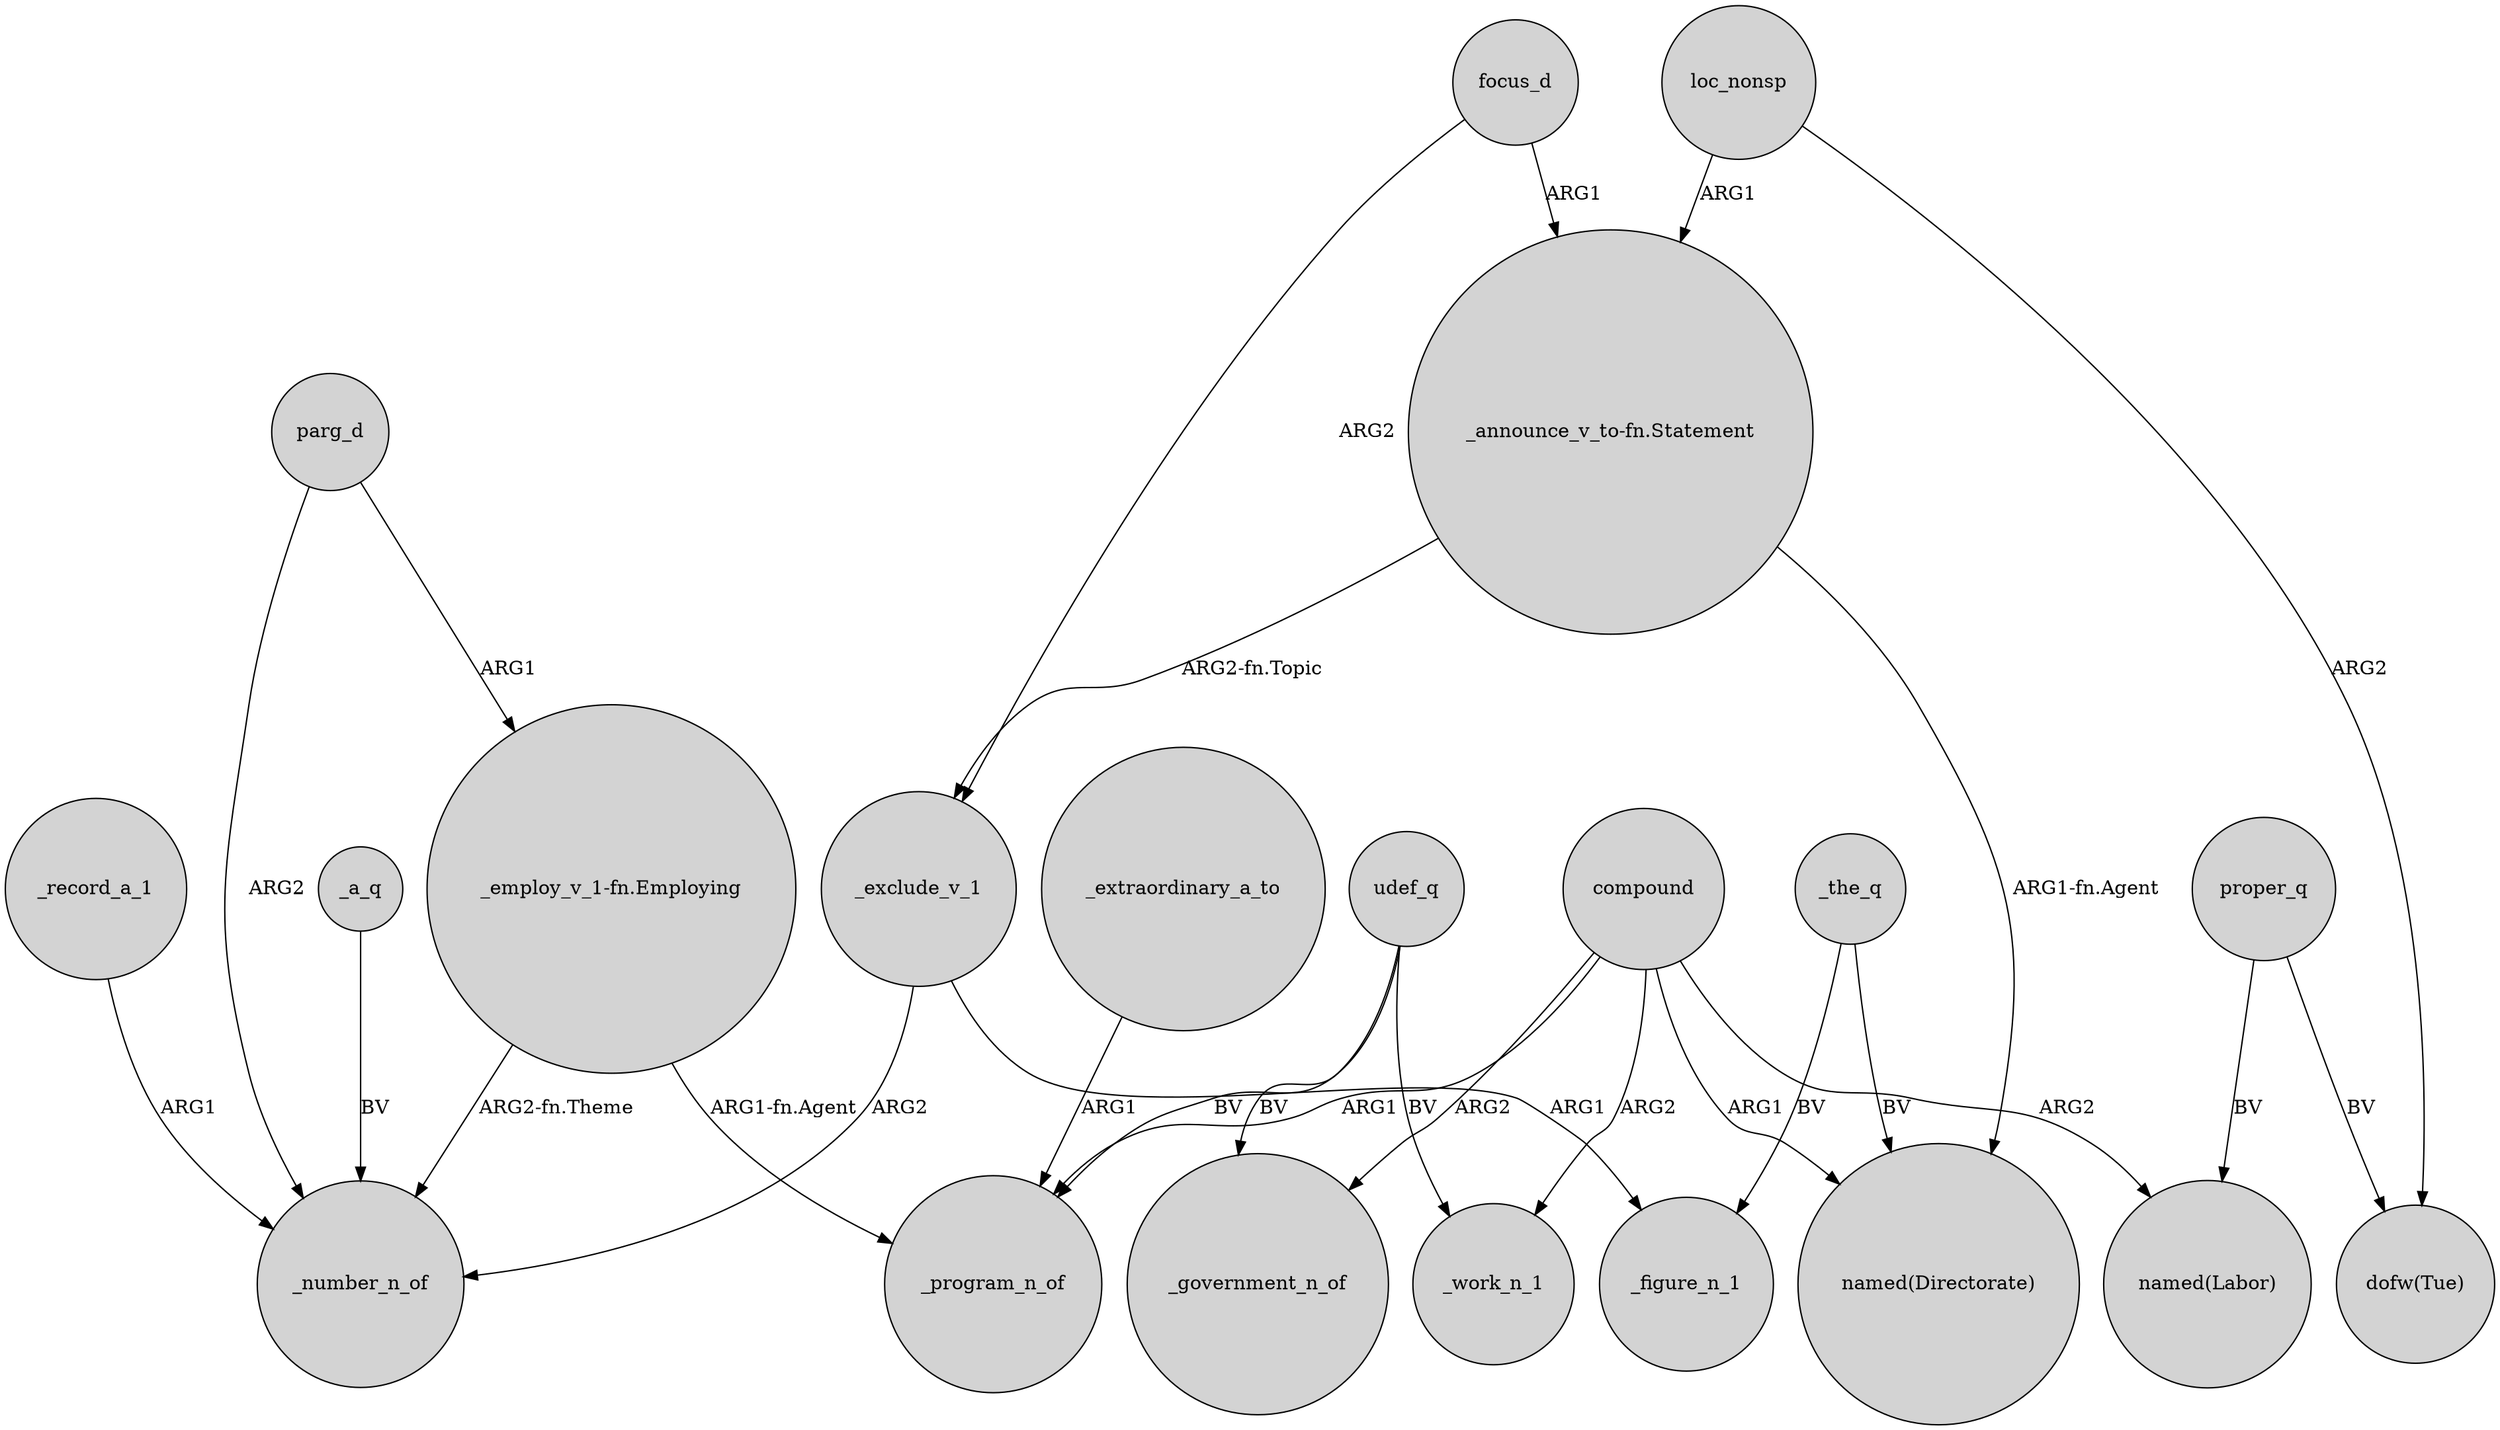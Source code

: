 digraph {
	node [shape=circle style=filled]
	_a_q -> _number_n_of [label=BV]
	compound -> _government_n_of [label=ARG2]
	udef_q -> _government_n_of [label=BV]
	focus_d -> "_announce_v_to-fn.Statement" [label=ARG1]
	"_announce_v_to-fn.Statement" -> "named(Directorate)" [label="ARG1-fn.Agent"]
	parg_d -> "_employ_v_1-fn.Employing" [label=ARG1]
	_record_a_1 -> _number_n_of [label=ARG1]
	compound -> _work_n_1 [label=ARG2]
	udef_q -> _program_n_of [label=BV]
	proper_q -> "dofw(Tue)" [label=BV]
	"_employ_v_1-fn.Employing" -> _program_n_of [label="ARG1-fn.Agent"]
	_exclude_v_1 -> _figure_n_1 [label=ARG1]
	_the_q -> _figure_n_1 [label=BV]
	loc_nonsp -> "_announce_v_to-fn.Statement" [label=ARG1]
	compound -> "named(Labor)" [label=ARG2]
	loc_nonsp -> "dofw(Tue)" [label=ARG2]
	_exclude_v_1 -> _number_n_of [label=ARG2]
	"_announce_v_to-fn.Statement" -> _exclude_v_1 [label="ARG2-fn.Topic"]
	focus_d -> _exclude_v_1 [label=ARG2]
	parg_d -> _number_n_of [label=ARG2]
	_the_q -> "named(Directorate)" [label=BV]
	compound -> "named(Directorate)" [label=ARG1]
	compound -> _program_n_of [label=ARG1]
	proper_q -> "named(Labor)" [label=BV]
	"_employ_v_1-fn.Employing" -> _number_n_of [label="ARG2-fn.Theme"]
	_extraordinary_a_to -> _program_n_of [label=ARG1]
	udef_q -> _work_n_1 [label=BV]
}
